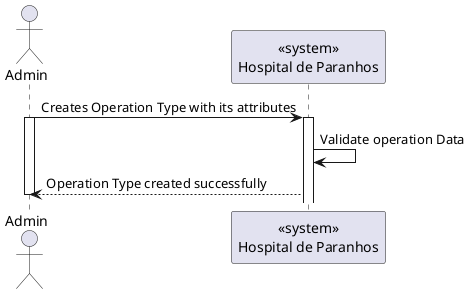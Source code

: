 @startuml

actor Admin as A
participant "<<system>>\nHospital de Paranhos" as S

A -> S : Creates Operation Type with its attributes
activate A
activate S

S -> S : Validate operation Data

S --> A : Operation Type created successfully

deactivate A

@enduml
